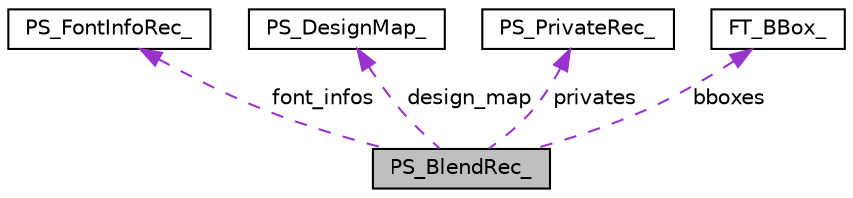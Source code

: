 digraph "PS_BlendRec_"
{
 // LATEX_PDF_SIZE
  edge [fontname="Helvetica",fontsize="10",labelfontname="Helvetica",labelfontsize="10"];
  node [fontname="Helvetica",fontsize="10",shape=record];
  Node1 [label="PS_BlendRec_",height=0.2,width=0.4,color="black", fillcolor="grey75", style="filled", fontcolor="black",tooltip=" "];
  Node2 -> Node1 [dir="back",color="darkorchid3",fontsize="10",style="dashed",label=" font_infos" ,fontname="Helvetica"];
  Node2 [label="PS_FontInfoRec_",height=0.2,width=0.4,color="black", fillcolor="white", style="filled",URL="$de/d41/structPS__FontInfoRec__.html",tooltip=" "];
  Node3 -> Node1 [dir="back",color="darkorchid3",fontsize="10",style="dashed",label=" design_map" ,fontname="Helvetica"];
  Node3 [label="PS_DesignMap_",height=0.2,width=0.4,color="black", fillcolor="white", style="filled",URL="$d3/d29/structPS__DesignMap__.html",tooltip=" "];
  Node4 -> Node1 [dir="back",color="darkorchid3",fontsize="10",style="dashed",label=" privates" ,fontname="Helvetica"];
  Node4 [label="PS_PrivateRec_",height=0.2,width=0.4,color="black", fillcolor="white", style="filled",URL="$d0/d9f/structPS__PrivateRec__.html",tooltip=" "];
  Node5 -> Node1 [dir="back",color="darkorchid3",fontsize="10",style="dashed",label=" bboxes" ,fontname="Helvetica"];
  Node5 [label="FT_BBox_",height=0.2,width=0.4,color="black", fillcolor="white", style="filled",URL="$d2/d52/structFT__BBox__.html",tooltip=" "];
}
